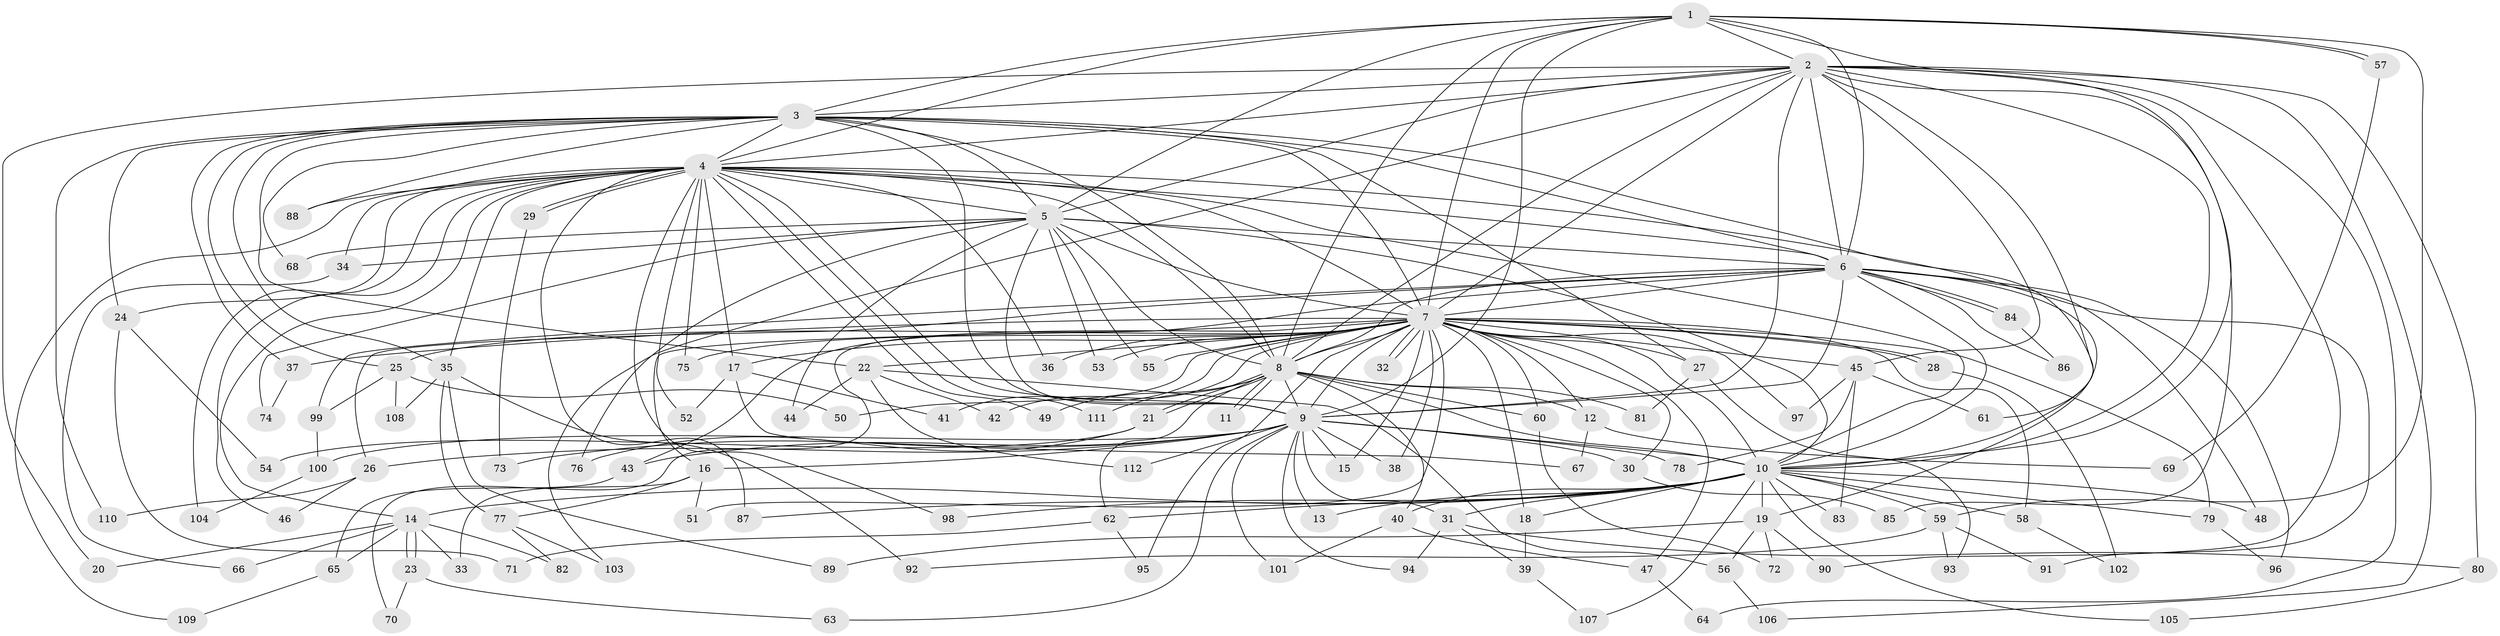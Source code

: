 // Generated by graph-tools (version 1.1) at 2025/49/03/09/25 03:49:41]
// undirected, 112 vertices, 249 edges
graph export_dot {
graph [start="1"]
  node [color=gray90,style=filled];
  1;
  2;
  3;
  4;
  5;
  6;
  7;
  8;
  9;
  10;
  11;
  12;
  13;
  14;
  15;
  16;
  17;
  18;
  19;
  20;
  21;
  22;
  23;
  24;
  25;
  26;
  27;
  28;
  29;
  30;
  31;
  32;
  33;
  34;
  35;
  36;
  37;
  38;
  39;
  40;
  41;
  42;
  43;
  44;
  45;
  46;
  47;
  48;
  49;
  50;
  51;
  52;
  53;
  54;
  55;
  56;
  57;
  58;
  59;
  60;
  61;
  62;
  63;
  64;
  65;
  66;
  67;
  68;
  69;
  70;
  71;
  72;
  73;
  74;
  75;
  76;
  77;
  78;
  79;
  80;
  81;
  82;
  83;
  84;
  85;
  86;
  87;
  88;
  89;
  90;
  91;
  92;
  93;
  94;
  95;
  96;
  97;
  98;
  99;
  100;
  101;
  102;
  103;
  104;
  105;
  106;
  107;
  108;
  109;
  110;
  111;
  112;
  1 -- 2;
  1 -- 3;
  1 -- 4;
  1 -- 5;
  1 -- 6;
  1 -- 7;
  1 -- 8;
  1 -- 9;
  1 -- 10;
  1 -- 57;
  1 -- 57;
  1 -- 59;
  2 -- 3;
  2 -- 4;
  2 -- 5;
  2 -- 6;
  2 -- 7;
  2 -- 8;
  2 -- 9;
  2 -- 10;
  2 -- 20;
  2 -- 45;
  2 -- 61;
  2 -- 64;
  2 -- 80;
  2 -- 85;
  2 -- 90;
  2 -- 103;
  2 -- 106;
  3 -- 4;
  3 -- 5;
  3 -- 6;
  3 -- 7;
  3 -- 8;
  3 -- 9;
  3 -- 10;
  3 -- 22;
  3 -- 24;
  3 -- 25;
  3 -- 27;
  3 -- 35;
  3 -- 37;
  3 -- 68;
  3 -- 88;
  3 -- 110;
  4 -- 5;
  4 -- 6;
  4 -- 7;
  4 -- 8;
  4 -- 9;
  4 -- 10;
  4 -- 14;
  4 -- 17;
  4 -- 24;
  4 -- 29;
  4 -- 29;
  4 -- 34;
  4 -- 35;
  4 -- 36;
  4 -- 46;
  4 -- 49;
  4 -- 52;
  4 -- 75;
  4 -- 87;
  4 -- 88;
  4 -- 91;
  4 -- 98;
  4 -- 104;
  4 -- 109;
  4 -- 111;
  5 -- 6;
  5 -- 7;
  5 -- 8;
  5 -- 9;
  5 -- 10;
  5 -- 34;
  5 -- 44;
  5 -- 53;
  5 -- 55;
  5 -- 68;
  5 -- 74;
  5 -- 76;
  6 -- 7;
  6 -- 8;
  6 -- 9;
  6 -- 10;
  6 -- 16;
  6 -- 19;
  6 -- 26;
  6 -- 48;
  6 -- 84;
  6 -- 84;
  6 -- 86;
  6 -- 96;
  6 -- 99;
  7 -- 8;
  7 -- 9;
  7 -- 10;
  7 -- 12;
  7 -- 15;
  7 -- 17;
  7 -- 18;
  7 -- 22;
  7 -- 25;
  7 -- 27;
  7 -- 28;
  7 -- 28;
  7 -- 30;
  7 -- 32;
  7 -- 32;
  7 -- 36;
  7 -- 37;
  7 -- 38;
  7 -- 41;
  7 -- 42;
  7 -- 43;
  7 -- 45;
  7 -- 47;
  7 -- 50;
  7 -- 51;
  7 -- 53;
  7 -- 55;
  7 -- 58;
  7 -- 60;
  7 -- 70;
  7 -- 75;
  7 -- 79;
  7 -- 95;
  7 -- 97;
  8 -- 9;
  8 -- 10;
  8 -- 11;
  8 -- 11;
  8 -- 12;
  8 -- 21;
  8 -- 21;
  8 -- 40;
  8 -- 49;
  8 -- 60;
  8 -- 62;
  8 -- 81;
  8 -- 111;
  9 -- 10;
  9 -- 13;
  9 -- 15;
  9 -- 16;
  9 -- 26;
  9 -- 30;
  9 -- 31;
  9 -- 38;
  9 -- 43;
  9 -- 63;
  9 -- 73;
  9 -- 78;
  9 -- 94;
  9 -- 100;
  9 -- 101;
  9 -- 112;
  10 -- 13;
  10 -- 14;
  10 -- 18;
  10 -- 19;
  10 -- 31;
  10 -- 40;
  10 -- 48;
  10 -- 58;
  10 -- 59;
  10 -- 62;
  10 -- 79;
  10 -- 83;
  10 -- 87;
  10 -- 98;
  10 -- 105;
  10 -- 107;
  12 -- 67;
  12 -- 69;
  14 -- 20;
  14 -- 23;
  14 -- 23;
  14 -- 33;
  14 -- 65;
  14 -- 66;
  14 -- 82;
  16 -- 33;
  16 -- 51;
  16 -- 77;
  17 -- 41;
  17 -- 52;
  17 -- 67;
  18 -- 39;
  19 -- 56;
  19 -- 72;
  19 -- 89;
  19 -- 90;
  21 -- 54;
  21 -- 76;
  22 -- 42;
  22 -- 44;
  22 -- 56;
  22 -- 112;
  23 -- 63;
  23 -- 70;
  24 -- 54;
  24 -- 71;
  25 -- 50;
  25 -- 99;
  25 -- 108;
  26 -- 46;
  26 -- 110;
  27 -- 81;
  27 -- 93;
  28 -- 102;
  29 -- 73;
  30 -- 85;
  31 -- 39;
  31 -- 80;
  31 -- 94;
  34 -- 66;
  35 -- 77;
  35 -- 89;
  35 -- 92;
  35 -- 108;
  37 -- 74;
  39 -- 107;
  40 -- 47;
  40 -- 101;
  43 -- 65;
  45 -- 61;
  45 -- 78;
  45 -- 83;
  45 -- 97;
  47 -- 64;
  56 -- 106;
  57 -- 69;
  58 -- 102;
  59 -- 91;
  59 -- 92;
  59 -- 93;
  60 -- 72;
  62 -- 71;
  62 -- 95;
  65 -- 109;
  77 -- 82;
  77 -- 103;
  79 -- 96;
  80 -- 105;
  84 -- 86;
  99 -- 100;
  100 -- 104;
}
